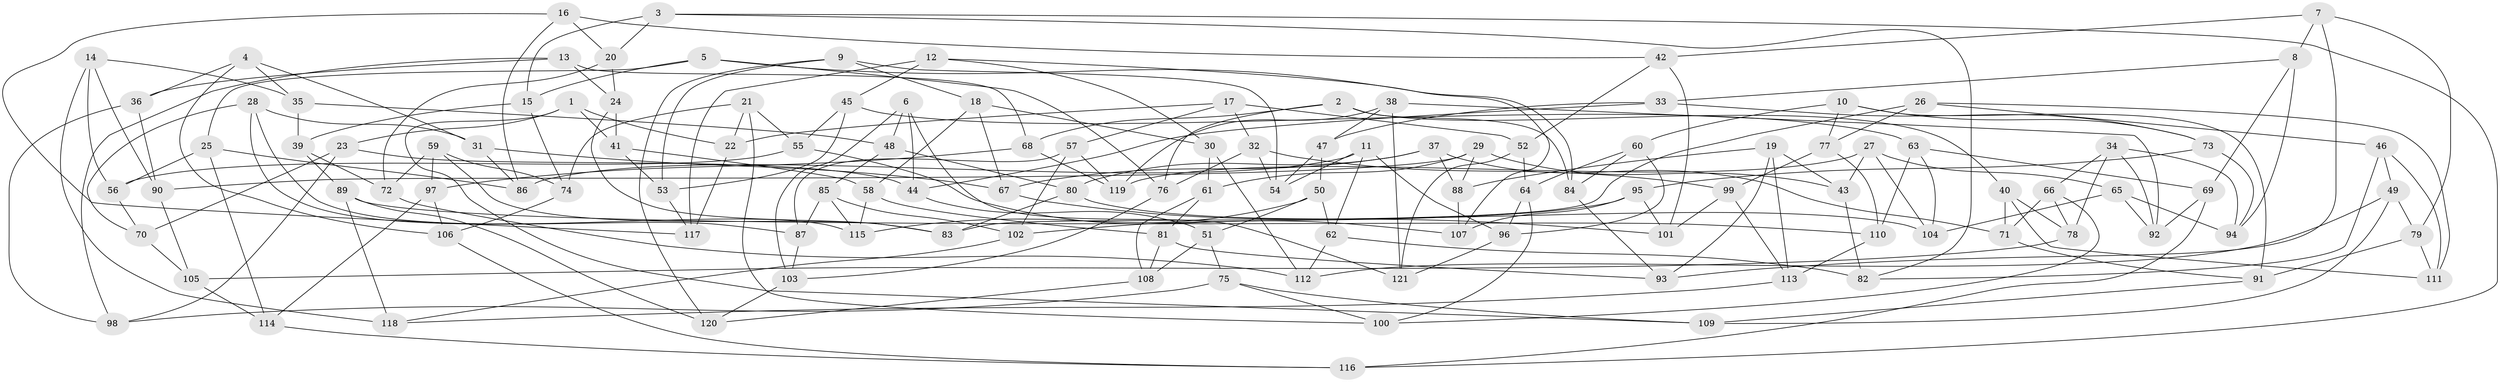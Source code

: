 // Generated by graph-tools (version 1.1) at 2025/16/03/09/25 04:16:12]
// undirected, 121 vertices, 242 edges
graph export_dot {
graph [start="1"]
  node [color=gray90,style=filled];
  1;
  2;
  3;
  4;
  5;
  6;
  7;
  8;
  9;
  10;
  11;
  12;
  13;
  14;
  15;
  16;
  17;
  18;
  19;
  20;
  21;
  22;
  23;
  24;
  25;
  26;
  27;
  28;
  29;
  30;
  31;
  32;
  33;
  34;
  35;
  36;
  37;
  38;
  39;
  40;
  41;
  42;
  43;
  44;
  45;
  46;
  47;
  48;
  49;
  50;
  51;
  52;
  53;
  54;
  55;
  56;
  57;
  58;
  59;
  60;
  61;
  62;
  63;
  64;
  65;
  66;
  67;
  68;
  69;
  70;
  71;
  72;
  73;
  74;
  75;
  76;
  77;
  78;
  79;
  80;
  81;
  82;
  83;
  84;
  85;
  86;
  87;
  88;
  89;
  90;
  91;
  92;
  93;
  94;
  95;
  96;
  97;
  98;
  99;
  100;
  101;
  102;
  103;
  104;
  105;
  106;
  107;
  108;
  109;
  110;
  111;
  112;
  113;
  114;
  115;
  116;
  117;
  118;
  119;
  120;
  121;
  1 -- 109;
  1 -- 23;
  1 -- 22;
  1 -- 41;
  2 -- 84;
  2 -- 40;
  2 -- 68;
  2 -- 76;
  3 -- 15;
  3 -- 82;
  3 -- 116;
  3 -- 20;
  4 -- 31;
  4 -- 35;
  4 -- 36;
  4 -- 106;
  5 -- 84;
  5 -- 25;
  5 -- 15;
  5 -- 76;
  6 -- 48;
  6 -- 121;
  6 -- 103;
  6 -- 44;
  7 -- 8;
  7 -- 42;
  7 -- 79;
  7 -- 93;
  8 -- 33;
  8 -- 94;
  8 -- 69;
  9 -- 18;
  9 -- 53;
  9 -- 120;
  9 -- 54;
  10 -- 77;
  10 -- 91;
  10 -- 73;
  10 -- 60;
  11 -- 54;
  11 -- 86;
  11 -- 96;
  11 -- 62;
  12 -- 30;
  12 -- 45;
  12 -- 117;
  12 -- 107;
  13 -- 24;
  13 -- 68;
  13 -- 36;
  13 -- 98;
  14 -- 56;
  14 -- 90;
  14 -- 118;
  14 -- 35;
  15 -- 74;
  15 -- 39;
  16 -- 42;
  16 -- 86;
  16 -- 117;
  16 -- 20;
  17 -- 22;
  17 -- 57;
  17 -- 32;
  17 -- 52;
  18 -- 58;
  18 -- 67;
  18 -- 30;
  19 -- 93;
  19 -- 88;
  19 -- 113;
  19 -- 43;
  20 -- 24;
  20 -- 72;
  21 -- 55;
  21 -- 22;
  21 -- 74;
  21 -- 100;
  22 -- 117;
  23 -- 98;
  23 -- 70;
  23 -- 44;
  24 -- 83;
  24 -- 41;
  25 -- 114;
  25 -- 86;
  25 -- 56;
  26 -- 111;
  26 -- 83;
  26 -- 77;
  26 -- 46;
  27 -- 104;
  27 -- 65;
  27 -- 43;
  27 -- 119;
  28 -- 70;
  28 -- 31;
  28 -- 115;
  28 -- 87;
  29 -- 43;
  29 -- 61;
  29 -- 90;
  29 -- 88;
  30 -- 61;
  30 -- 112;
  31 -- 67;
  31 -- 86;
  32 -- 54;
  32 -- 99;
  32 -- 76;
  33 -- 73;
  33 -- 47;
  33 -- 44;
  34 -- 78;
  34 -- 94;
  34 -- 92;
  34 -- 66;
  35 -- 39;
  35 -- 48;
  36 -- 90;
  36 -- 98;
  37 -- 67;
  37 -- 71;
  37 -- 80;
  37 -- 88;
  38 -- 119;
  38 -- 92;
  38 -- 47;
  38 -- 121;
  39 -- 72;
  39 -- 89;
  40 -- 78;
  40 -- 111;
  40 -- 71;
  41 -- 53;
  41 -- 58;
  42 -- 52;
  42 -- 101;
  43 -- 82;
  44 -- 51;
  45 -- 63;
  45 -- 55;
  45 -- 53;
  46 -- 111;
  46 -- 49;
  46 -- 82;
  47 -- 50;
  47 -- 54;
  48 -- 85;
  48 -- 80;
  49 -- 79;
  49 -- 109;
  49 -- 112;
  50 -- 115;
  50 -- 51;
  50 -- 62;
  51 -- 75;
  51 -- 108;
  52 -- 64;
  52 -- 121;
  53 -- 117;
  55 -- 56;
  55 -- 107;
  56 -- 70;
  57 -- 87;
  57 -- 119;
  57 -- 102;
  58 -- 115;
  58 -- 81;
  59 -- 97;
  59 -- 74;
  59 -- 72;
  59 -- 83;
  60 -- 84;
  60 -- 64;
  60 -- 96;
  61 -- 108;
  61 -- 81;
  62 -- 112;
  62 -- 82;
  63 -- 69;
  63 -- 110;
  63 -- 104;
  64 -- 100;
  64 -- 96;
  65 -- 92;
  65 -- 104;
  65 -- 94;
  66 -- 78;
  66 -- 100;
  66 -- 71;
  67 -- 101;
  68 -- 119;
  68 -- 97;
  69 -- 92;
  69 -- 116;
  70 -- 105;
  71 -- 91;
  72 -- 112;
  73 -- 95;
  73 -- 94;
  74 -- 106;
  75 -- 109;
  75 -- 100;
  75 -- 98;
  76 -- 103;
  77 -- 99;
  77 -- 110;
  78 -- 105;
  79 -- 111;
  79 -- 91;
  80 -- 104;
  80 -- 83;
  81 -- 108;
  81 -- 93;
  84 -- 93;
  85 -- 87;
  85 -- 102;
  85 -- 115;
  87 -- 103;
  88 -- 107;
  89 -- 110;
  89 -- 120;
  89 -- 118;
  90 -- 105;
  91 -- 109;
  95 -- 102;
  95 -- 101;
  95 -- 107;
  96 -- 121;
  97 -- 114;
  97 -- 106;
  99 -- 101;
  99 -- 113;
  102 -- 118;
  103 -- 120;
  105 -- 114;
  106 -- 116;
  108 -- 120;
  110 -- 113;
  113 -- 118;
  114 -- 116;
}
